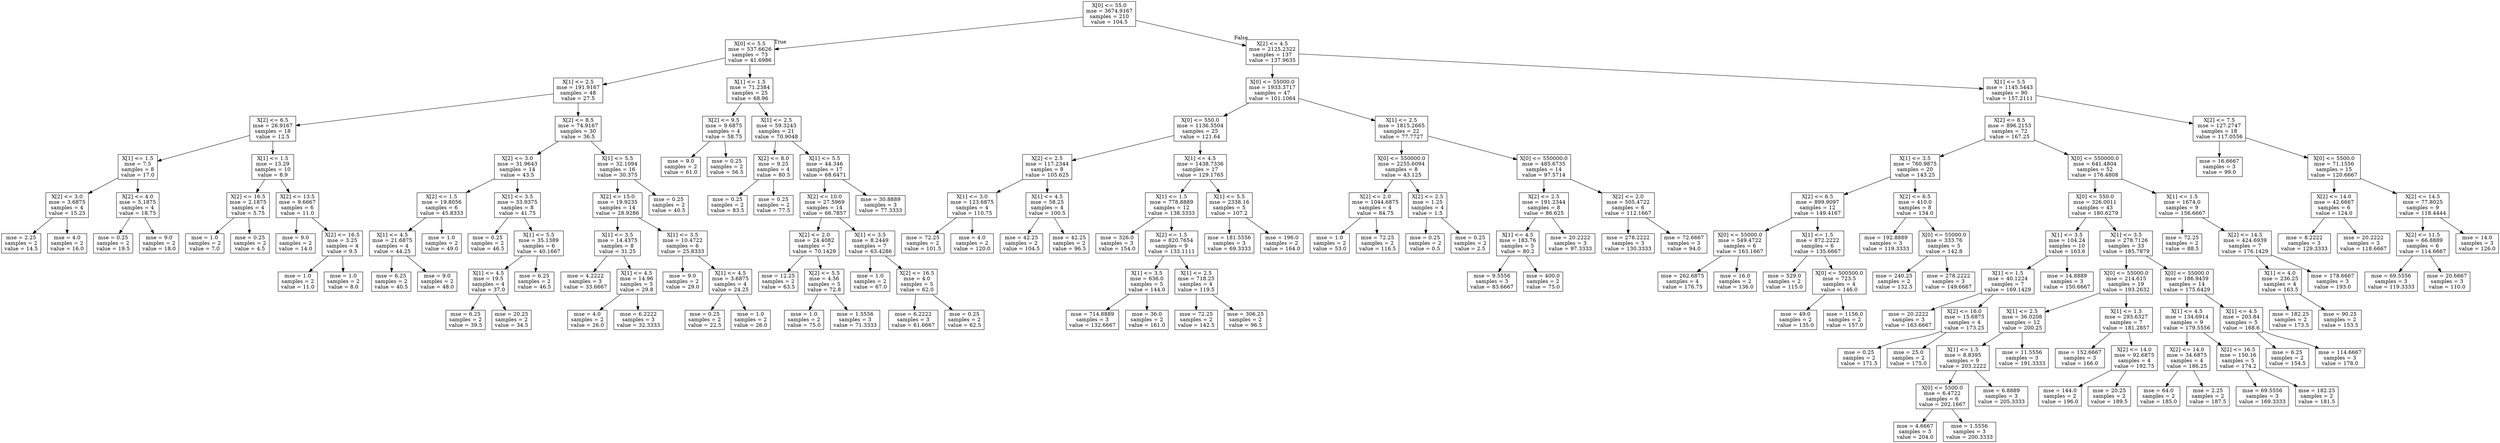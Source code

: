 digraph Tree {
node [shape=box] ;
0 [label="X[0] <= 55.0\nmse = 3674.9167\nsamples = 210\nvalue = 104.5"] ;
1 [label="X[0] <= 5.5\nmse = 537.6626\nsamples = 73\nvalue = 41.6986"] ;
0 -> 1 [labeldistance=2.5, labelangle=45, headlabel="True"] ;
2 [label="X[1] <= 2.5\nmse = 191.9167\nsamples = 48\nvalue = 27.5"] ;
1 -> 2 ;
3 [label="X[2] <= 6.5\nmse = 26.9167\nsamples = 18\nvalue = 12.5"] ;
2 -> 3 ;
4 [label="X[1] <= 1.5\nmse = 7.5\nsamples = 8\nvalue = 17.0"] ;
3 -> 4 ;
5 [label="X[2] <= 3.0\nmse = 3.6875\nsamples = 4\nvalue = 15.25"] ;
4 -> 5 ;
6 [label="mse = 2.25\nsamples = 2\nvalue = 14.5"] ;
5 -> 6 ;
7 [label="mse = 4.0\nsamples = 2\nvalue = 16.0"] ;
5 -> 7 ;
8 [label="X[2] <= 4.0\nmse = 5.1875\nsamples = 4\nvalue = 18.75"] ;
4 -> 8 ;
9 [label="mse = 0.25\nsamples = 2\nvalue = 19.5"] ;
8 -> 9 ;
10 [label="mse = 9.0\nsamples = 2\nvalue = 18.0"] ;
8 -> 10 ;
11 [label="X[1] <= 1.5\nmse = 13.29\nsamples = 10\nvalue = 8.9"] ;
3 -> 11 ;
12 [label="X[2] <= 16.5\nmse = 2.1875\nsamples = 4\nvalue = 5.75"] ;
11 -> 12 ;
13 [label="mse = 1.0\nsamples = 2\nvalue = 7.0"] ;
12 -> 13 ;
14 [label="mse = 0.25\nsamples = 2\nvalue = 4.5"] ;
12 -> 14 ;
15 [label="X[2] <= 13.5\nmse = 9.6667\nsamples = 6\nvalue = 11.0"] ;
11 -> 15 ;
16 [label="mse = 9.0\nsamples = 2\nvalue = 14.0"] ;
15 -> 16 ;
17 [label="X[2] <= 16.5\nmse = 3.25\nsamples = 4\nvalue = 9.5"] ;
15 -> 17 ;
18 [label="mse = 1.0\nsamples = 2\nvalue = 11.0"] ;
17 -> 18 ;
19 [label="mse = 1.0\nsamples = 2\nvalue = 8.0"] ;
17 -> 19 ;
20 [label="X[2] <= 8.5\nmse = 74.9167\nsamples = 30\nvalue = 36.5"] ;
2 -> 20 ;
21 [label="X[2] <= 3.0\nmse = 31.9643\nsamples = 14\nvalue = 43.5"] ;
20 -> 21 ;
22 [label="X[2] <= 1.5\nmse = 19.8056\nsamples = 6\nvalue = 45.8333"] ;
21 -> 22 ;
23 [label="X[1] <= 4.5\nmse = 21.6875\nsamples = 4\nvalue = 44.25"] ;
22 -> 23 ;
24 [label="mse = 6.25\nsamples = 2\nvalue = 40.5"] ;
23 -> 24 ;
25 [label="mse = 9.0\nsamples = 2\nvalue = 48.0"] ;
23 -> 25 ;
26 [label="mse = 1.0\nsamples = 2\nvalue = 49.0"] ;
22 -> 26 ;
27 [label="X[1] <= 3.5\nmse = 33.9375\nsamples = 8\nvalue = 41.75"] ;
21 -> 27 ;
28 [label="mse = 0.25\nsamples = 2\nvalue = 46.5"] ;
27 -> 28 ;
29 [label="X[1] <= 5.5\nmse = 35.1389\nsamples = 6\nvalue = 40.1667"] ;
27 -> 29 ;
30 [label="X[1] <= 4.5\nmse = 19.5\nsamples = 4\nvalue = 37.0"] ;
29 -> 30 ;
31 [label="mse = 6.25\nsamples = 2\nvalue = 39.5"] ;
30 -> 31 ;
32 [label="mse = 20.25\nsamples = 2\nvalue = 34.5"] ;
30 -> 32 ;
33 [label="mse = 6.25\nsamples = 2\nvalue = 46.5"] ;
29 -> 33 ;
34 [label="X[1] <= 5.5\nmse = 32.1094\nsamples = 16\nvalue = 30.375"] ;
20 -> 34 ;
35 [label="X[2] <= 15.0\nmse = 19.9235\nsamples = 14\nvalue = 28.9286"] ;
34 -> 35 ;
36 [label="X[1] <= 3.5\nmse = 14.4375\nsamples = 8\nvalue = 31.25"] ;
35 -> 36 ;
37 [label="mse = 4.2222\nsamples = 3\nvalue = 33.6667"] ;
36 -> 37 ;
38 [label="X[1] <= 4.5\nmse = 14.96\nsamples = 5\nvalue = 29.8"] ;
36 -> 38 ;
39 [label="mse = 4.0\nsamples = 2\nvalue = 26.0"] ;
38 -> 39 ;
40 [label="mse = 6.2222\nsamples = 3\nvalue = 32.3333"] ;
38 -> 40 ;
41 [label="X[1] <= 3.5\nmse = 10.4722\nsamples = 6\nvalue = 25.8333"] ;
35 -> 41 ;
42 [label="mse = 9.0\nsamples = 2\nvalue = 29.0"] ;
41 -> 42 ;
43 [label="X[1] <= 4.5\nmse = 3.6875\nsamples = 4\nvalue = 24.25"] ;
41 -> 43 ;
44 [label="mse = 0.25\nsamples = 2\nvalue = 22.5"] ;
43 -> 44 ;
45 [label="mse = 1.0\nsamples = 2\nvalue = 26.0"] ;
43 -> 45 ;
46 [label="mse = 0.25\nsamples = 2\nvalue = 40.5"] ;
34 -> 46 ;
47 [label="X[1] <= 1.5\nmse = 71.2384\nsamples = 25\nvalue = 68.96"] ;
1 -> 47 ;
48 [label="X[2] <= 9.5\nmse = 9.6875\nsamples = 4\nvalue = 58.75"] ;
47 -> 48 ;
49 [label="mse = 9.0\nsamples = 2\nvalue = 61.0"] ;
48 -> 49 ;
50 [label="mse = 0.25\nsamples = 2\nvalue = 56.5"] ;
48 -> 50 ;
51 [label="X[1] <= 2.5\nmse = 59.3243\nsamples = 21\nvalue = 70.9048"] ;
47 -> 51 ;
52 [label="X[2] <= 8.0\nmse = 9.25\nsamples = 4\nvalue = 80.5"] ;
51 -> 52 ;
53 [label="mse = 0.25\nsamples = 2\nvalue = 83.5"] ;
52 -> 53 ;
54 [label="mse = 0.25\nsamples = 2\nvalue = 77.5"] ;
52 -> 54 ;
55 [label="X[1] <= 5.5\nmse = 44.346\nsamples = 17\nvalue = 68.6471"] ;
51 -> 55 ;
56 [label="X[2] <= 10.0\nmse = 27.5969\nsamples = 14\nvalue = 66.7857"] ;
55 -> 56 ;
57 [label="X[2] <= 2.0\nmse = 24.4082\nsamples = 7\nvalue = 70.1429"] ;
56 -> 57 ;
58 [label="mse = 12.25\nsamples = 2\nvalue = 63.5"] ;
57 -> 58 ;
59 [label="X[2] <= 5.5\nmse = 4.56\nsamples = 5\nvalue = 72.8"] ;
57 -> 59 ;
60 [label="mse = 1.0\nsamples = 2\nvalue = 75.0"] ;
59 -> 60 ;
61 [label="mse = 1.5556\nsamples = 3\nvalue = 71.3333"] ;
59 -> 61 ;
62 [label="X[1] <= 3.5\nmse = 8.2449\nsamples = 7\nvalue = 63.4286"] ;
56 -> 62 ;
63 [label="mse = 1.0\nsamples = 2\nvalue = 67.0"] ;
62 -> 63 ;
64 [label="X[2] <= 16.5\nmse = 4.0\nsamples = 5\nvalue = 62.0"] ;
62 -> 64 ;
65 [label="mse = 6.2222\nsamples = 3\nvalue = 61.6667"] ;
64 -> 65 ;
66 [label="mse = 0.25\nsamples = 2\nvalue = 62.5"] ;
64 -> 66 ;
67 [label="mse = 30.8889\nsamples = 3\nvalue = 77.3333"] ;
55 -> 67 ;
68 [label="X[2] <= 4.5\nmse = 2125.2322\nsamples = 137\nvalue = 137.9635"] ;
0 -> 68 [labeldistance=2.5, labelangle=-45, headlabel="False"] ;
69 [label="X[0] <= 55000.0\nmse = 1933.3717\nsamples = 47\nvalue = 101.1064"] ;
68 -> 69 ;
70 [label="X[0] <= 550.0\nmse = 1136.5504\nsamples = 25\nvalue = 121.64"] ;
69 -> 70 ;
71 [label="X[2] <= 2.5\nmse = 117.2344\nsamples = 8\nvalue = 105.625"] ;
70 -> 71 ;
72 [label="X[1] <= 3.0\nmse = 123.6875\nsamples = 4\nvalue = 110.75"] ;
71 -> 72 ;
73 [label="mse = 72.25\nsamples = 2\nvalue = 101.5"] ;
72 -> 73 ;
74 [label="mse = 4.0\nsamples = 2\nvalue = 120.0"] ;
72 -> 74 ;
75 [label="X[1] <= 4.5\nmse = 58.25\nsamples = 4\nvalue = 100.5"] ;
71 -> 75 ;
76 [label="mse = 42.25\nsamples = 2\nvalue = 104.5"] ;
75 -> 76 ;
77 [label="mse = 42.25\nsamples = 2\nvalue = 96.5"] ;
75 -> 77 ;
78 [label="X[1] <= 4.5\nmse = 1438.7336\nsamples = 17\nvalue = 129.1765"] ;
70 -> 78 ;
79 [label="X[1] <= 1.5\nmse = 778.8889\nsamples = 12\nvalue = 138.3333"] ;
78 -> 79 ;
80 [label="mse = 326.0\nsamples = 3\nvalue = 154.0"] ;
79 -> 80 ;
81 [label="X[2] <= 1.5\nmse = 820.7654\nsamples = 9\nvalue = 133.1111"] ;
79 -> 81 ;
82 [label="X[1] <= 3.5\nmse = 636.0\nsamples = 5\nvalue = 144.0"] ;
81 -> 82 ;
83 [label="mse = 714.8889\nsamples = 3\nvalue = 132.6667"] ;
82 -> 83 ;
84 [label="mse = 36.0\nsamples = 2\nvalue = 161.0"] ;
82 -> 84 ;
85 [label="X[1] <= 2.5\nmse = 718.25\nsamples = 4\nvalue = 119.5"] ;
81 -> 85 ;
86 [label="mse = 72.25\nsamples = 2\nvalue = 142.5"] ;
85 -> 86 ;
87 [label="mse = 306.25\nsamples = 2\nvalue = 96.5"] ;
85 -> 87 ;
88 [label="X[1] <= 5.5\nmse = 2338.16\nsamples = 5\nvalue = 107.2"] ;
78 -> 88 ;
89 [label="mse = 181.5556\nsamples = 3\nvalue = 69.3333"] ;
88 -> 89 ;
90 [label="mse = 196.0\nsamples = 2\nvalue = 164.0"] ;
88 -> 90 ;
91 [label="X[1] <= 2.5\nmse = 1815.2665\nsamples = 22\nvalue = 77.7727"] ;
69 -> 91 ;
92 [label="X[0] <= 550000.0\nmse = 2255.6094\nsamples = 8\nvalue = 43.125"] ;
91 -> 92 ;
93 [label="X[2] <= 2.0\nmse = 1044.6875\nsamples = 4\nvalue = 84.75"] ;
92 -> 93 ;
94 [label="mse = 1.0\nsamples = 2\nvalue = 53.0"] ;
93 -> 94 ;
95 [label="mse = 72.25\nsamples = 2\nvalue = 116.5"] ;
93 -> 95 ;
96 [label="X[2] <= 2.5\nmse = 1.25\nsamples = 4\nvalue = 1.5"] ;
92 -> 96 ;
97 [label="mse = 0.25\nsamples = 2\nvalue = 0.5"] ;
96 -> 97 ;
98 [label="mse = 0.25\nsamples = 2\nvalue = 2.5"] ;
96 -> 98 ;
99 [label="X[0] <= 550000.0\nmse = 485.6735\nsamples = 14\nvalue = 97.5714"] ;
91 -> 99 ;
100 [label="X[2] <= 2.5\nmse = 191.2344\nsamples = 8\nvalue = 86.625"] ;
99 -> 100 ;
101 [label="X[1] <= 4.5\nmse = 183.76\nsamples = 5\nvalue = 80.2"] ;
100 -> 101 ;
102 [label="mse = 9.5556\nsamples = 3\nvalue = 83.6667"] ;
101 -> 102 ;
103 [label="mse = 400.0\nsamples = 2\nvalue = 75.0"] ;
101 -> 103 ;
104 [label="mse = 20.2222\nsamples = 3\nvalue = 97.3333"] ;
100 -> 104 ;
105 [label="X[2] <= 2.0\nmse = 505.4722\nsamples = 6\nvalue = 112.1667"] ;
99 -> 105 ;
106 [label="mse = 278.2222\nsamples = 3\nvalue = 130.3333"] ;
105 -> 106 ;
107 [label="mse = 72.6667\nsamples = 3\nvalue = 94.0"] ;
105 -> 107 ;
108 [label="X[1] <= 5.5\nmse = 1145.5443\nsamples = 90\nvalue = 157.2111"] ;
68 -> 108 ;
109 [label="X[2] <= 8.5\nmse = 896.2153\nsamples = 72\nvalue = 167.25"] ;
108 -> 109 ;
110 [label="X[1] <= 3.5\nmse = 760.9875\nsamples = 20\nvalue = 143.25"] ;
109 -> 110 ;
111 [label="X[2] <= 6.5\nmse = 899.9097\nsamples = 12\nvalue = 149.4167"] ;
110 -> 111 ;
112 [label="X[0] <= 55000.0\nmse = 549.4722\nsamples = 6\nvalue = 163.1667"] ;
111 -> 112 ;
113 [label="mse = 262.6875\nsamples = 4\nvalue = 176.75"] ;
112 -> 113 ;
114 [label="mse = 16.0\nsamples = 2\nvalue = 136.0"] ;
112 -> 114 ;
115 [label="X[1] <= 1.5\nmse = 872.2222\nsamples = 6\nvalue = 135.6667"] ;
111 -> 115 ;
116 [label="mse = 529.0\nsamples = 2\nvalue = 115.0"] ;
115 -> 116 ;
117 [label="X[0] <= 500500.0\nmse = 723.5\nsamples = 4\nvalue = 146.0"] ;
115 -> 117 ;
118 [label="mse = 49.0\nsamples = 2\nvalue = 135.0"] ;
117 -> 118 ;
119 [label="mse = 1156.0\nsamples = 2\nvalue = 157.0"] ;
117 -> 119 ;
120 [label="X[2] <= 6.5\nmse = 410.0\nsamples = 8\nvalue = 134.0"] ;
110 -> 120 ;
121 [label="mse = 192.8889\nsamples = 3\nvalue = 119.3333"] ;
120 -> 121 ;
122 [label="X[0] <= 55000.0\nmse = 333.76\nsamples = 5\nvalue = 142.8"] ;
120 -> 122 ;
123 [label="mse = 240.25\nsamples = 2\nvalue = 132.5"] ;
122 -> 123 ;
124 [label="mse = 278.2222\nsamples = 3\nvalue = 149.6667"] ;
122 -> 124 ;
125 [label="X[0] <= 550000.0\nmse = 641.4804\nsamples = 52\nvalue = 176.4808"] ;
109 -> 125 ;
126 [label="X[0] <= 550.0\nmse = 326.0011\nsamples = 43\nvalue = 180.6279"] ;
125 -> 126 ;
127 [label="X[1] <= 3.5\nmse = 104.24\nsamples = 10\nvalue = 163.6"] ;
126 -> 127 ;
128 [label="X[1] <= 1.5\nmse = 40.1224\nsamples = 7\nvalue = 169.1429"] ;
127 -> 128 ;
129 [label="mse = 20.2222\nsamples = 3\nvalue = 163.6667"] ;
128 -> 129 ;
130 [label="X[2] <= 16.0\nmse = 15.6875\nsamples = 4\nvalue = 173.25"] ;
128 -> 130 ;
131 [label="mse = 0.25\nsamples = 2\nvalue = 171.5"] ;
130 -> 131 ;
132 [label="mse = 25.0\nsamples = 2\nvalue = 175.0"] ;
130 -> 132 ;
133 [label="mse = 14.8889\nsamples = 3\nvalue = 150.6667"] ;
127 -> 133 ;
134 [label="X[1] <= 3.5\nmse = 278.7126\nsamples = 33\nvalue = 185.7879"] ;
126 -> 134 ;
135 [label="X[0] <= 55000.0\nmse = 214.615\nsamples = 19\nvalue = 193.2632"] ;
134 -> 135 ;
136 [label="X[1] <= 2.5\nmse = 36.0208\nsamples = 12\nvalue = 200.25"] ;
135 -> 136 ;
137 [label="X[1] <= 1.5\nmse = 8.8395\nsamples = 9\nvalue = 203.2222"] ;
136 -> 137 ;
138 [label="X[0] <= 5500.0\nmse = 6.4722\nsamples = 6\nvalue = 202.1667"] ;
137 -> 138 ;
139 [label="mse = 4.6667\nsamples = 3\nvalue = 204.0"] ;
138 -> 139 ;
140 [label="mse = 1.5556\nsamples = 3\nvalue = 200.3333"] ;
138 -> 140 ;
141 [label="mse = 6.8889\nsamples = 3\nvalue = 205.3333"] ;
137 -> 141 ;
142 [label="mse = 11.5556\nsamples = 3\nvalue = 191.3333"] ;
136 -> 142 ;
143 [label="X[1] <= 1.5\nmse = 293.6327\nsamples = 7\nvalue = 181.2857"] ;
135 -> 143 ;
144 [label="mse = 152.6667\nsamples = 3\nvalue = 166.0"] ;
143 -> 144 ;
145 [label="X[2] <= 14.0\nmse = 92.6875\nsamples = 4\nvalue = 192.75"] ;
143 -> 145 ;
146 [label="mse = 144.0\nsamples = 2\nvalue = 196.0"] ;
145 -> 146 ;
147 [label="mse = 20.25\nsamples = 2\nvalue = 189.5"] ;
145 -> 147 ;
148 [label="X[0] <= 55000.0\nmse = 186.9439\nsamples = 14\nvalue = 175.6429"] ;
134 -> 148 ;
149 [label="X[1] <= 4.5\nmse = 134.6914\nsamples = 9\nvalue = 179.5556"] ;
148 -> 149 ;
150 [label="X[2] <= 14.0\nmse = 34.6875\nsamples = 4\nvalue = 186.25"] ;
149 -> 150 ;
151 [label="mse = 64.0\nsamples = 2\nvalue = 185.0"] ;
150 -> 151 ;
152 [label="mse = 2.25\nsamples = 2\nvalue = 187.5"] ;
150 -> 152 ;
153 [label="X[2] <= 16.5\nmse = 150.16\nsamples = 5\nvalue = 174.2"] ;
149 -> 153 ;
154 [label="mse = 69.5556\nsamples = 3\nvalue = 169.3333"] ;
153 -> 154 ;
155 [label="mse = 182.25\nsamples = 2\nvalue = 181.5"] ;
153 -> 155 ;
156 [label="X[1] <= 4.5\nmse = 203.84\nsamples = 5\nvalue = 168.6"] ;
148 -> 156 ;
157 [label="mse = 6.25\nsamples = 2\nvalue = 154.5"] ;
156 -> 157 ;
158 [label="mse = 114.6667\nsamples = 3\nvalue = 178.0"] ;
156 -> 158 ;
159 [label="X[1] <= 1.5\nmse = 1674.0\nsamples = 9\nvalue = 156.6667"] ;
125 -> 159 ;
160 [label="mse = 72.25\nsamples = 2\nvalue = 88.5"] ;
159 -> 160 ;
161 [label="X[2] <= 14.5\nmse = 424.6939\nsamples = 7\nvalue = 176.1429"] ;
159 -> 161 ;
162 [label="X[1] <= 4.0\nmse = 236.25\nsamples = 4\nvalue = 163.5"] ;
161 -> 162 ;
163 [label="mse = 182.25\nsamples = 2\nvalue = 173.5"] ;
162 -> 163 ;
164 [label="mse = 90.25\nsamples = 2\nvalue = 153.5"] ;
162 -> 164 ;
165 [label="mse = 178.6667\nsamples = 3\nvalue = 193.0"] ;
161 -> 165 ;
166 [label="X[2] <= 7.5\nmse = 127.2747\nsamples = 18\nvalue = 117.0556"] ;
108 -> 166 ;
167 [label="mse = 16.6667\nsamples = 3\nvalue = 99.0"] ;
166 -> 167 ;
168 [label="X[0] <= 5500.0\nmse = 71.1556\nsamples = 15\nvalue = 120.6667"] ;
166 -> 168 ;
169 [label="X[2] <= 14.0\nmse = 42.6667\nsamples = 6\nvalue = 124.0"] ;
168 -> 169 ;
170 [label="mse = 8.2222\nsamples = 3\nvalue = 129.3333"] ;
169 -> 170 ;
171 [label="mse = 20.2222\nsamples = 3\nvalue = 118.6667"] ;
169 -> 171 ;
172 [label="X[2] <= 14.5\nmse = 77.8025\nsamples = 9\nvalue = 118.4444"] ;
168 -> 172 ;
173 [label="X[2] <= 11.5\nmse = 66.8889\nsamples = 6\nvalue = 114.6667"] ;
172 -> 173 ;
174 [label="mse = 69.5556\nsamples = 3\nvalue = 119.3333"] ;
173 -> 174 ;
175 [label="mse = 20.6667\nsamples = 3\nvalue = 110.0"] ;
173 -> 175 ;
176 [label="mse = 14.0\nsamples = 3\nvalue = 126.0"] ;
172 -> 176 ;
}